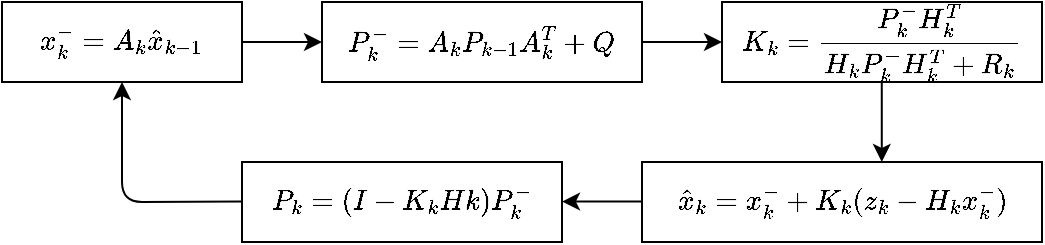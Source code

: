 <mxfile scale="5" border="0">
    <diagram id="_ko-vfFGjz10t8iPS-1u" name="Page-1">
        <mxGraphModel dx="792" dy="445" grid="1" gridSize="10" guides="1" tooltips="1" connect="1" arrows="1" fold="1" page="1" pageScale="1" pageWidth="850" pageHeight="1100" math="1" shadow="0">
            <root>
                <mxCell id="0"/>
                <mxCell id="1" parent="0"/>
                <mxCell id="15" value="" style="rounded=0;whiteSpace=wrap;html=1;" vertex="1" parent="1">
                    <mxGeometry x="160" y="520" width="160" height="40" as="geometry"/>
                </mxCell>
                <mxCell id="14" value="" style="rounded=0;whiteSpace=wrap;html=1;" vertex="1" parent="1">
                    <mxGeometry x="360" y="520" width="200" height="40" as="geometry"/>
                </mxCell>
                <mxCell id="12" value="" style="rounded=0;whiteSpace=wrap;html=1;" vertex="1" parent="1">
                    <mxGeometry x="400" y="440" width="160" height="40" as="geometry"/>
                </mxCell>
                <mxCell id="10" value="" style="rounded=0;whiteSpace=wrap;html=1;" vertex="1" parent="1">
                    <mxGeometry x="200" y="440" width="160" height="40" as="geometry"/>
                </mxCell>
                <mxCell id="9" value="" style="rounded=0;whiteSpace=wrap;html=1;" vertex="1" parent="1">
                    <mxGeometry x="40" y="440" width="120" height="40" as="geometry"/>
                </mxCell>
                <mxCell id="4" value="$$x_{k}^-=A_{k}\hat{x}_{k-1}$$" style="text;html=1;strokeColor=none;fillColor=none;align=center;verticalAlign=middle;whiteSpace=wrap;rounded=0;" vertex="1" parent="1">
                    <mxGeometry x="40" y="440" width="120" height="40" as="geometry"/>
                </mxCell>
                <mxCell id="5" value="$$P_{k}^-=A_{k}P_{k-1}A^T_k+Q$$" style="text;html=1;strokeColor=none;fillColor=none;align=center;verticalAlign=middle;whiteSpace=wrap;rounded=0;" vertex="1" parent="1">
                    <mxGeometry x="200" y="440" width="160" height="40" as="geometry"/>
                </mxCell>
                <mxCell id="6" value="$$K_k=\frac{P_{k}^-H^T_k}{H_kP_k^-H_k^T+R_k}$$" style="text;html=1;strokeColor=none;fillColor=none;align=center;verticalAlign=middle;whiteSpace=wrap;rounded=0;" vertex="1" parent="1">
                    <mxGeometry x="400" y="440" width="160" height="40" as="geometry"/>
                </mxCell>
                <mxCell id="7" value="$$\hat{x}_k=x_k^-+K_k(z_k-H_kx_k^-)$$" style="text;html=1;strokeColor=none;fillColor=none;align=center;verticalAlign=middle;whiteSpace=wrap;rounded=0;" vertex="1" parent="1">
                    <mxGeometry x="360" y="520" width="200" height="40" as="geometry"/>
                </mxCell>
                <mxCell id="8" value="$$P_k=(I-K_kHk)P_k^-$$" style="text;html=1;strokeColor=none;fillColor=none;align=center;verticalAlign=middle;whiteSpace=wrap;rounded=0;" vertex="1" parent="1">
                    <mxGeometry x="160" y="520" width="160" height="40" as="geometry"/>
                </mxCell>
                <mxCell id="11" value="" style="endArrow=classic;html=1;exitX=1;exitY=0.5;exitDx=0;exitDy=0;entryX=0;entryY=0.5;entryDx=0;entryDy=0;" edge="1" parent="1" source="4" target="5">
                    <mxGeometry width="50" height="50" relative="1" as="geometry">
                        <mxPoint x="230" y="500" as="sourcePoint"/>
                        <mxPoint x="280" y="450" as="targetPoint"/>
                    </mxGeometry>
                </mxCell>
                <mxCell id="13" value="" style="endArrow=classic;html=1;exitX=1;exitY=0.5;exitDx=0;exitDy=0;" edge="1" parent="1" source="5">
                    <mxGeometry width="50" height="50" relative="1" as="geometry">
                        <mxPoint x="400" y="510" as="sourcePoint"/>
                        <mxPoint x="400" y="460" as="targetPoint"/>
                    </mxGeometry>
                </mxCell>
                <mxCell id="17" value="" style="endArrow=classic;html=1;" edge="1" parent="1">
                    <mxGeometry width="50" height="50" relative="1" as="geometry">
                        <mxPoint x="479.89" y="480" as="sourcePoint"/>
                        <mxPoint x="479.89" y="520" as="targetPoint"/>
                    </mxGeometry>
                </mxCell>
                <mxCell id="18" value="" style="endArrow=classic;html=1;" edge="1" parent="1">
                    <mxGeometry width="50" height="50" relative="1" as="geometry">
                        <mxPoint x="360" y="539.8" as="sourcePoint"/>
                        <mxPoint x="320" y="539.8" as="targetPoint"/>
                    </mxGeometry>
                </mxCell>
                <mxCell id="19" value="" style="endArrow=classic;html=1;entryX=0.5;entryY=1;entryDx=0;entryDy=0;" edge="1" parent="1" target="4">
                    <mxGeometry width="50" height="50" relative="1" as="geometry">
                        <mxPoint x="160" y="539.8" as="sourcePoint"/>
                        <mxPoint x="120" y="539.8" as="targetPoint"/>
                        <Array as="points">
                            <mxPoint x="100" y="540"/>
                        </Array>
                    </mxGeometry>
                </mxCell>
            </root>
        </mxGraphModel>
    </diagram>
</mxfile>